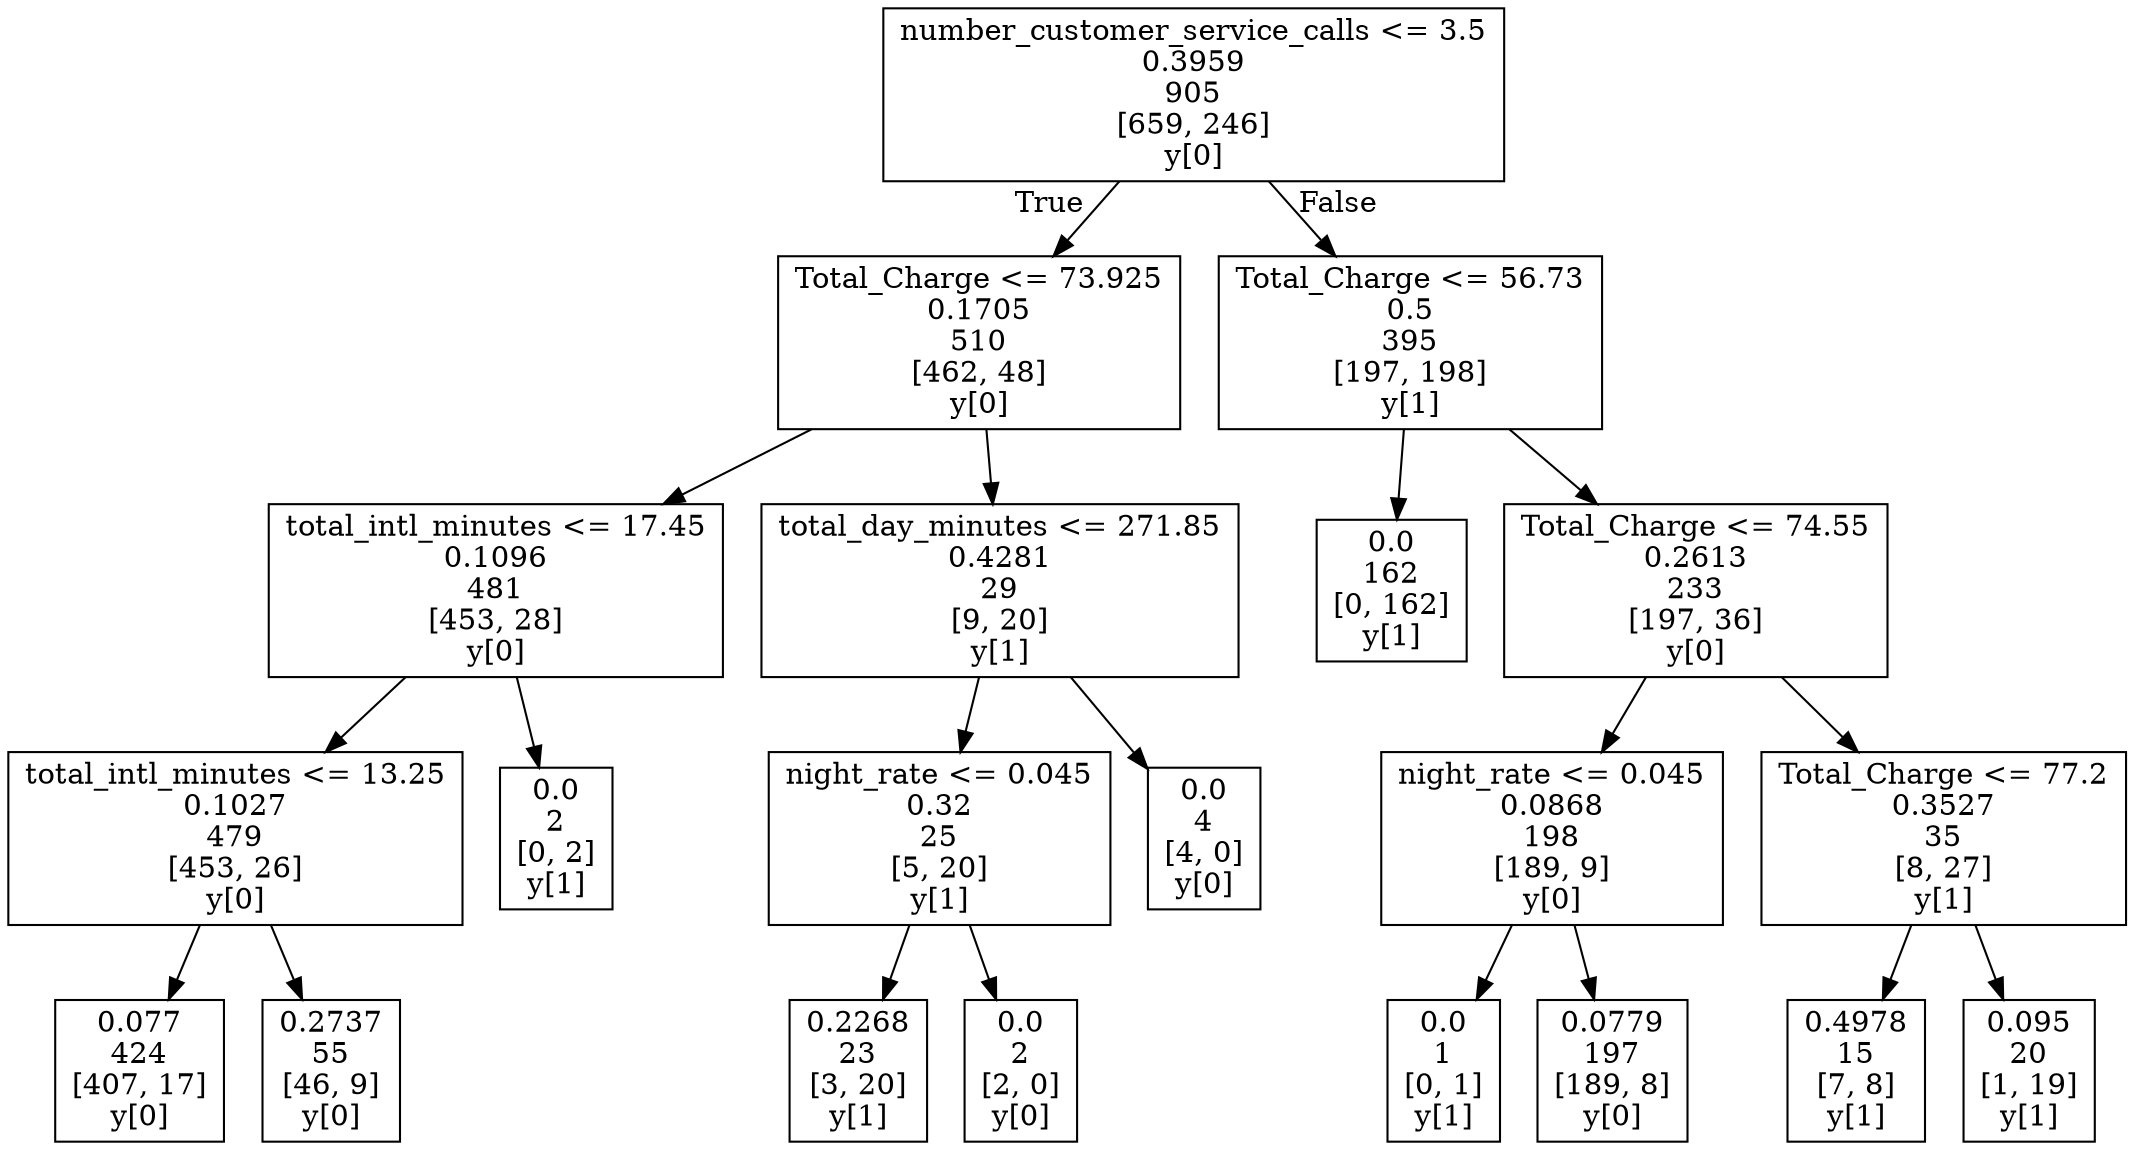 digraph Tree {
node [shape=box] ;
0 [label="number_customer_service_calls <= 3.5\n0.3959\n905\n[659, 246]\ny[0]"] ;
1 [label="Total_Charge <= 73.925\n0.1705\n510\n[462, 48]\ny[0]"] ;
0 -> 1 [labeldistance=2.5, labelangle=45, headlabel="True"] ;
2 [label="total_intl_minutes <= 17.45\n0.1096\n481\n[453, 28]\ny[0]"] ;
1 -> 2 ;
3 [label="total_intl_minutes <= 13.25\n0.1027\n479\n[453, 26]\ny[0]"] ;
2 -> 3 ;
4 [label="0.077\n424\n[407, 17]\ny[0]"] ;
3 -> 4 ;
5 [label="0.2737\n55\n[46, 9]\ny[0]"] ;
3 -> 5 ;
6 [label="0.0\n2\n[0, 2]\ny[1]"] ;
2 -> 6 ;
7 [label="total_day_minutes <= 271.85\n0.4281\n29\n[9, 20]\ny[1]"] ;
1 -> 7 ;
8 [label="night_rate <= 0.045\n0.32\n25\n[5, 20]\ny[1]"] ;
7 -> 8 ;
9 [label="0.2268\n23\n[3, 20]\ny[1]"] ;
8 -> 9 ;
10 [label="0.0\n2\n[2, 0]\ny[0]"] ;
8 -> 10 ;
11 [label="0.0\n4\n[4, 0]\ny[0]"] ;
7 -> 11 ;
12 [label="Total_Charge <= 56.73\n0.5\n395\n[197, 198]\ny[1]"] ;
0 -> 12 [labeldistance=2.5, labelangle=-45, headlabel="False"] ;
13 [label="0.0\n162\n[0, 162]\ny[1]"] ;
12 -> 13 ;
14 [label="Total_Charge <= 74.55\n0.2613\n233\n[197, 36]\ny[0]"] ;
12 -> 14 ;
15 [label="night_rate <= 0.045\n0.0868\n198\n[189, 9]\ny[0]"] ;
14 -> 15 ;
16 [label="0.0\n1\n[0, 1]\ny[1]"] ;
15 -> 16 ;
17 [label="0.0779\n197\n[189, 8]\ny[0]"] ;
15 -> 17 ;
18 [label="Total_Charge <= 77.2\n0.3527\n35\n[8, 27]\ny[1]"] ;
14 -> 18 ;
19 [label="0.4978\n15\n[7, 8]\ny[1]"] ;
18 -> 19 ;
20 [label="0.095\n20\n[1, 19]\ny[1]"] ;
18 -> 20 ;
}